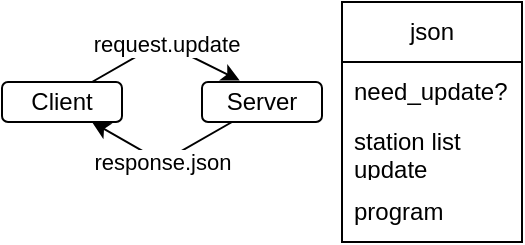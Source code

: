 <mxfile version="20.7.4" type="github">
  <diagram id="C5RBs43oDa-KdzZeNtuy" name="Page-1">
    <mxGraphModel dx="454" dy="313" grid="1" gridSize="10" guides="1" tooltips="1" connect="1" arrows="1" fold="1" page="1" pageScale="1" pageWidth="827" pageHeight="1169" math="0" shadow="0">
      <root>
        <mxCell id="WIyWlLk6GJQsqaUBKTNV-0" />
        <mxCell id="WIyWlLk6GJQsqaUBKTNV-1" parent="WIyWlLk6GJQsqaUBKTNV-0" />
        <mxCell id="WIyWlLk6GJQsqaUBKTNV-3" value="Client" style="rounded=1;whiteSpace=wrap;html=1;fontSize=12;glass=0;strokeWidth=1;shadow=0;" parent="WIyWlLk6GJQsqaUBKTNV-1" vertex="1">
          <mxGeometry x="190" y="70" width="60" height="20" as="geometry" />
        </mxCell>
        <mxCell id="hinO-LWI3coOcOcRSbXF-11" value="Server" style="rounded=1;whiteSpace=wrap;html=1;" vertex="1" parent="WIyWlLk6GJQsqaUBKTNV-1">
          <mxGeometry x="290" y="70" width="60" height="20" as="geometry" />
        </mxCell>
        <mxCell id="hinO-LWI3coOcOcRSbXF-13" value="" style="endArrow=classic;html=1;rounded=0;exitX=0.75;exitY=0;exitDx=0;exitDy=0;entryX=0.314;entryY=-0.036;entryDx=0;entryDy=0;entryPerimeter=0;" edge="1" parent="WIyWlLk6GJQsqaUBKTNV-1" source="WIyWlLk6GJQsqaUBKTNV-3" target="hinO-LWI3coOcOcRSbXF-11">
          <mxGeometry relative="1" as="geometry">
            <mxPoint x="240" y="130" as="sourcePoint" />
            <mxPoint x="340" y="130" as="targetPoint" />
            <Array as="points">
              <mxPoint x="270" y="50" />
            </Array>
          </mxGeometry>
        </mxCell>
        <mxCell id="hinO-LWI3coOcOcRSbXF-14" value="request.update" style="edgeLabel;resizable=0;html=1;align=center;verticalAlign=middle;" connectable="0" vertex="1" parent="hinO-LWI3coOcOcRSbXF-13">
          <mxGeometry relative="1" as="geometry" />
        </mxCell>
        <mxCell id="hinO-LWI3coOcOcRSbXF-16" value="" style="endArrow=classic;html=1;rounded=0;entryX=0.75;entryY=1;entryDx=0;entryDy=0;exitX=0.25;exitY=1;exitDx=0;exitDy=0;" edge="1" parent="WIyWlLk6GJQsqaUBKTNV-1" source="hinO-LWI3coOcOcRSbXF-11" target="WIyWlLk6GJQsqaUBKTNV-3">
          <mxGeometry relative="1" as="geometry">
            <mxPoint x="240" y="130" as="sourcePoint" />
            <mxPoint x="340" y="130" as="targetPoint" />
            <Array as="points">
              <mxPoint x="270" y="110" />
            </Array>
          </mxGeometry>
        </mxCell>
        <mxCell id="hinO-LWI3coOcOcRSbXF-17" value="response.json" style="edgeLabel;resizable=0;html=1;align=center;verticalAlign=middle;" connectable="0" vertex="1" parent="hinO-LWI3coOcOcRSbXF-16">
          <mxGeometry relative="1" as="geometry" />
        </mxCell>
        <mxCell id="hinO-LWI3coOcOcRSbXF-18" value="json" style="swimlane;fontStyle=0;childLayout=stackLayout;horizontal=1;startSize=30;horizontalStack=0;resizeParent=1;resizeParentMax=0;resizeLast=0;collapsible=1;marginBottom=0;whiteSpace=wrap;html=1;" vertex="1" parent="WIyWlLk6GJQsqaUBKTNV-1">
          <mxGeometry x="360" y="30" width="90" height="120" as="geometry" />
        </mxCell>
        <mxCell id="hinO-LWI3coOcOcRSbXF-19" value="need_update?" style="text;strokeColor=none;fillColor=none;align=left;verticalAlign=middle;spacingLeft=4;spacingRight=4;overflow=hidden;points=[[0,0.5],[1,0.5]];portConstraint=eastwest;rotatable=0;whiteSpace=wrap;html=1;" vertex="1" parent="hinO-LWI3coOcOcRSbXF-18">
          <mxGeometry y="30" width="90" height="30" as="geometry" />
        </mxCell>
        <mxCell id="hinO-LWI3coOcOcRSbXF-20" value="station list update" style="text;strokeColor=none;fillColor=none;align=left;verticalAlign=middle;spacingLeft=4;spacingRight=4;overflow=hidden;points=[[0,0.5],[1,0.5]];portConstraint=eastwest;rotatable=0;whiteSpace=wrap;html=1;" vertex="1" parent="hinO-LWI3coOcOcRSbXF-18">
          <mxGeometry y="60" width="90" height="30" as="geometry" />
        </mxCell>
        <mxCell id="hinO-LWI3coOcOcRSbXF-21" value="program" style="text;strokeColor=none;fillColor=none;align=left;verticalAlign=middle;spacingLeft=4;spacingRight=4;overflow=hidden;points=[[0,0.5],[1,0.5]];portConstraint=eastwest;rotatable=0;whiteSpace=wrap;html=1;" vertex="1" parent="hinO-LWI3coOcOcRSbXF-18">
          <mxGeometry y="90" width="90" height="30" as="geometry" />
        </mxCell>
      </root>
    </mxGraphModel>
  </diagram>
</mxfile>
